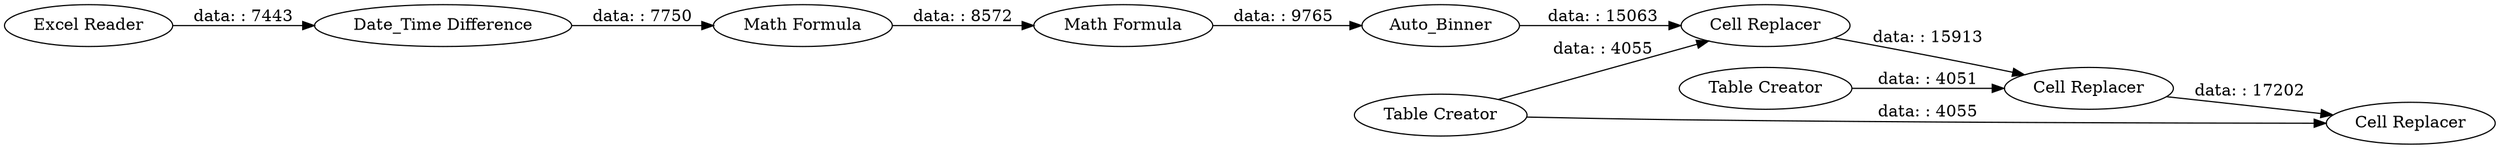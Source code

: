 digraph {
	"5132637997980951656_12" [label="Table Creator"]
	"5132637997980951656_8" [label="Date_Time Difference"]
	"5132637997980951656_13" [label=Auto_Binner]
	"5132637997980951656_16" [label="Cell Replacer"]
	"5132637997980951656_10" [label="Math Formula"]
	"5132637997980951656_9" [label="Math Formula"]
	"5132637997980951656_14" [label="Table Creator"]
	"5132637997980951656_18" [label="Excel Reader"]
	"5132637997980951656_17" [label="Cell Replacer"]
	"5132637997980951656_15" [label="Cell Replacer"]
	"5132637997980951656_18" -> "5132637997980951656_8" [label="data: : 7443"]
	"5132637997980951656_16" -> "5132637997980951656_17" [label="data: : 17202"]
	"5132637997980951656_15" -> "5132637997980951656_16" [label="data: : 15913"]
	"5132637997980951656_13" -> "5132637997980951656_15" [label="data: : 15063"]
	"5132637997980951656_10" -> "5132637997980951656_13" [label="data: : 9765"]
	"5132637997980951656_14" -> "5132637997980951656_15" [label="data: : 4055"]
	"5132637997980951656_8" -> "5132637997980951656_9" [label="data: : 7750"]
	"5132637997980951656_14" -> "5132637997980951656_17" [label="data: : 4055"]
	"5132637997980951656_9" -> "5132637997980951656_10" [label="data: : 8572"]
	"5132637997980951656_12" -> "5132637997980951656_16" [label="data: : 4051"]
	rankdir=LR
}
